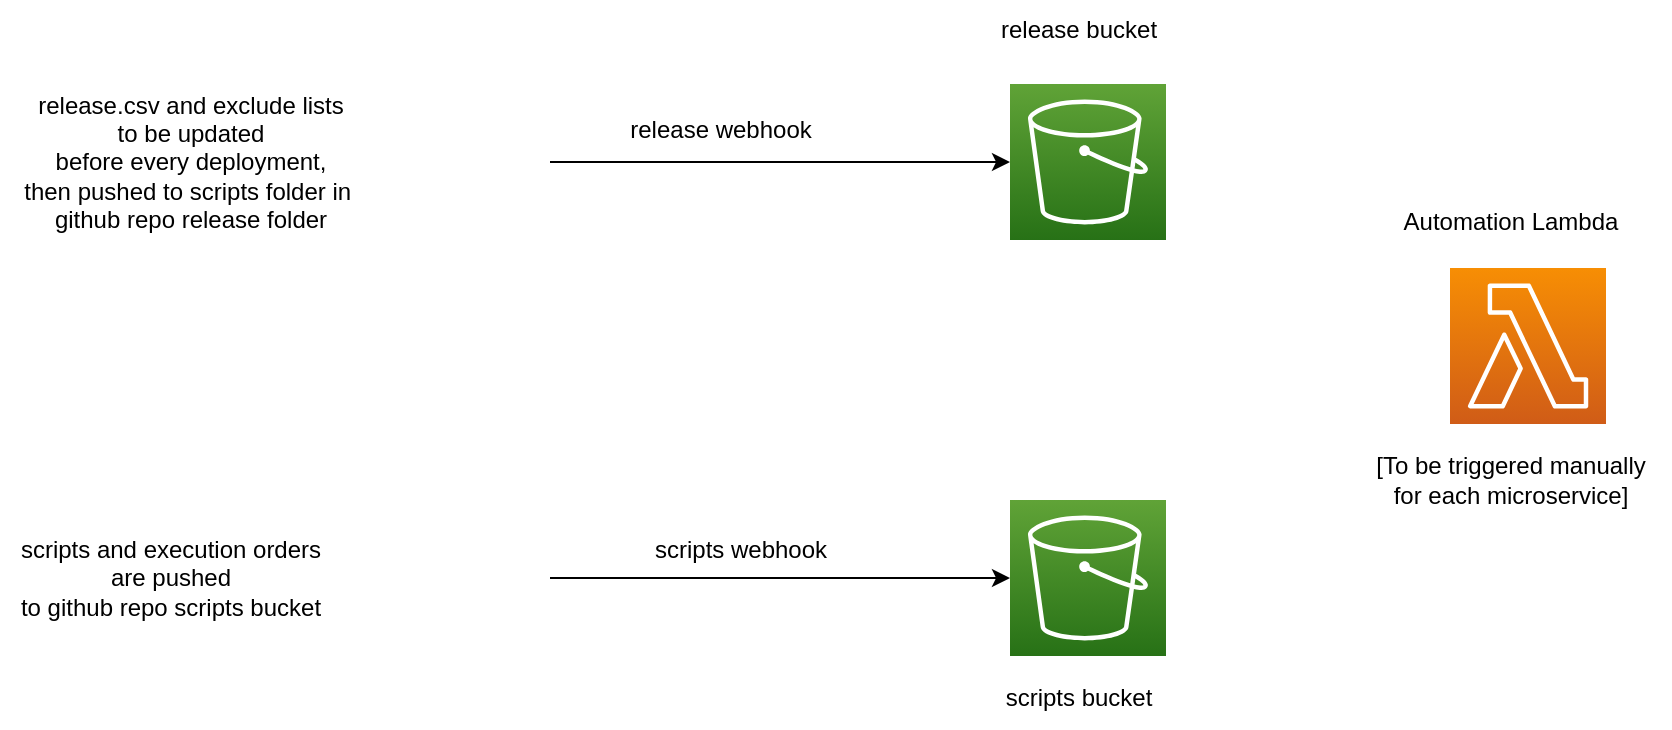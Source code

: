 <mxfile version="20.7.4" type="device"><diagram id="9-umgaA1eae_QSle2KpE" name="Page-1"><mxGraphModel dx="1804" dy="648" grid="1" gridSize="10" guides="1" tooltips="1" connect="1" arrows="1" fold="1" page="1" pageScale="1" pageWidth="850" pageHeight="1100" math="0" shadow="0"><root><mxCell id="0"/><mxCell id="1" parent="0"/><mxCell id="ka7X4CN8DivCGqhY9-3f-7" style="edgeStyle=orthogonalEdgeStyle;rounded=0;orthogonalLoop=1;jettySize=auto;html=1;entryX=0;entryY=0.5;entryDx=0;entryDy=0;entryPerimeter=0;" edge="1" parent="1" source="ka7X4CN8DivCGqhY9-3f-1" target="ka7X4CN8DivCGqhY9-3f-3"><mxGeometry relative="1" as="geometry"/></mxCell><mxCell id="ka7X4CN8DivCGqhY9-3f-1" value="" style="shape=image;html=1;verticalAlign=top;verticalLabelPosition=bottom;labelBackgroundColor=#ffffff;imageAspect=0;aspect=fixed;image=https://cdn4.iconfinder.com/data/icons/ionicons/512/icon-social-github-128.png" vertex="1" parent="1"><mxGeometry x="170" y="156" width="90" height="90" as="geometry"/></mxCell><mxCell id="ka7X4CN8DivCGqhY9-3f-8" style="edgeStyle=orthogonalEdgeStyle;rounded=0;orthogonalLoop=1;jettySize=auto;html=1;entryX=0;entryY=0.5;entryDx=0;entryDy=0;entryPerimeter=0;" edge="1" parent="1" source="ka7X4CN8DivCGqhY9-3f-2" target="ka7X4CN8DivCGqhY9-3f-4"><mxGeometry relative="1" as="geometry"/></mxCell><mxCell id="ka7X4CN8DivCGqhY9-3f-2" value="" style="shape=image;html=1;verticalAlign=top;verticalLabelPosition=bottom;labelBackgroundColor=#ffffff;imageAspect=0;aspect=fixed;image=https://cdn4.iconfinder.com/data/icons/ionicons/512/icon-social-github-128.png" vertex="1" parent="1"><mxGeometry x="170" y="364" width="90" height="90" as="geometry"/></mxCell><mxCell id="ka7X4CN8DivCGqhY9-3f-3" value="" style="sketch=0;points=[[0,0,0],[0.25,0,0],[0.5,0,0],[0.75,0,0],[1,0,0],[0,1,0],[0.25,1,0],[0.5,1,0],[0.75,1,0],[1,1,0],[0,0.25,0],[0,0.5,0],[0,0.75,0],[1,0.25,0],[1,0.5,0],[1,0.75,0]];outlineConnect=0;fontColor=#232F3E;gradientColor=#60A337;gradientDirection=north;fillColor=#277116;strokeColor=#ffffff;dashed=0;verticalLabelPosition=bottom;verticalAlign=top;align=center;html=1;fontSize=12;fontStyle=0;aspect=fixed;shape=mxgraph.aws4.resourceIcon;resIcon=mxgraph.aws4.s3;" vertex="1" parent="1"><mxGeometry x="490" y="162" width="78" height="78" as="geometry"/></mxCell><mxCell id="ka7X4CN8DivCGqhY9-3f-4" value="" style="sketch=0;points=[[0,0,0],[0.25,0,0],[0.5,0,0],[0.75,0,0],[1,0,0],[0,1,0],[0.25,1,0],[0.5,1,0],[0.75,1,0],[1,1,0],[0,0.25,0],[0,0.5,0],[0,0.75,0],[1,0.25,0],[1,0.5,0],[1,0.75,0]];outlineConnect=0;fontColor=#232F3E;gradientColor=#60A337;gradientDirection=north;fillColor=#277116;strokeColor=#ffffff;dashed=0;verticalLabelPosition=bottom;verticalAlign=top;align=center;html=1;fontSize=12;fontStyle=0;aspect=fixed;shape=mxgraph.aws4.resourceIcon;resIcon=mxgraph.aws4.s3;" vertex="1" parent="1"><mxGeometry x="490" y="370" width="78" height="78" as="geometry"/></mxCell><mxCell id="ka7X4CN8DivCGqhY9-3f-5" value="release bucket" style="text;html=1;align=center;verticalAlign=middle;resizable=0;points=[];autosize=1;strokeColor=none;fillColor=none;" vertex="1" parent="1"><mxGeometry x="474" y="120" width="100" height="30" as="geometry"/></mxCell><mxCell id="ka7X4CN8DivCGqhY9-3f-6" value="scripts bucket" style="text;html=1;align=center;verticalAlign=middle;resizable=0;points=[];autosize=1;strokeColor=none;fillColor=none;" vertex="1" parent="1"><mxGeometry x="474" y="454" width="100" height="30" as="geometry"/></mxCell><mxCell id="ka7X4CN8DivCGqhY9-3f-9" value="release webhook" style="text;html=1;align=center;verticalAlign=middle;resizable=0;points=[];autosize=1;strokeColor=none;fillColor=none;" vertex="1" parent="1"><mxGeometry x="290" y="170" width="110" height="30" as="geometry"/></mxCell><mxCell id="ka7X4CN8DivCGqhY9-3f-10" value="scripts webhook" style="text;html=1;align=center;verticalAlign=middle;resizable=0;points=[];autosize=1;strokeColor=none;fillColor=none;" vertex="1" parent="1"><mxGeometry x="300" y="380" width="110" height="30" as="geometry"/></mxCell><mxCell id="ka7X4CN8DivCGqhY9-3f-11" value="" style="sketch=0;points=[[0,0,0],[0.25,0,0],[0.5,0,0],[0.75,0,0],[1,0,0],[0,1,0],[0.25,1,0],[0.5,1,0],[0.75,1,0],[1,1,0],[0,0.25,0],[0,0.5,0],[0,0.75,0],[1,0.25,0],[1,0.5,0],[1,0.75,0]];outlineConnect=0;fontColor=#232F3E;gradientColor=#F78E04;gradientDirection=north;fillColor=#D05C17;strokeColor=#ffffff;dashed=0;verticalLabelPosition=bottom;verticalAlign=top;align=center;html=1;fontSize=12;fontStyle=0;aspect=fixed;shape=mxgraph.aws4.resourceIcon;resIcon=mxgraph.aws4.lambda;" vertex="1" parent="1"><mxGeometry x="710" y="254" width="78" height="78" as="geometry"/></mxCell><mxCell id="ka7X4CN8DivCGqhY9-3f-12" value="Automation Lambda" style="text;html=1;align=center;verticalAlign=middle;resizable=0;points=[];autosize=1;strokeColor=none;fillColor=none;" vertex="1" parent="1"><mxGeometry x="675" y="216" width="130" height="30" as="geometry"/></mxCell><mxCell id="ka7X4CN8DivCGqhY9-3f-13" value="[To be triggered manually &lt;br&gt;for each microservice]" style="text;html=1;align=center;verticalAlign=middle;resizable=0;points=[];autosize=1;strokeColor=none;fillColor=none;" vertex="1" parent="1"><mxGeometry x="660" y="340" width="160" height="40" as="geometry"/></mxCell><mxCell id="ka7X4CN8DivCGqhY9-3f-14" value="release.csv and exclude lists&lt;br&gt;to be updated &lt;br&gt;before every deployment,&lt;br&gt;then pushed to scripts folder in&amp;nbsp;&lt;br&gt;github repo release folder" style="text;html=1;align=center;verticalAlign=middle;resizable=0;points=[];autosize=1;strokeColor=none;fillColor=none;" vertex="1" parent="1"><mxGeometry x="-15" y="156" width="190" height="90" as="geometry"/></mxCell><mxCell id="ka7X4CN8DivCGqhY9-3f-15" value="scripts and execution orders &lt;br&gt;are pushed&lt;br&gt;to github repo scripts bucket" style="text;html=1;align=center;verticalAlign=middle;resizable=0;points=[];autosize=1;strokeColor=none;fillColor=none;" vertex="1" parent="1"><mxGeometry x="-15" y="379" width="170" height="60" as="geometry"/></mxCell></root></mxGraphModel></diagram></mxfile>